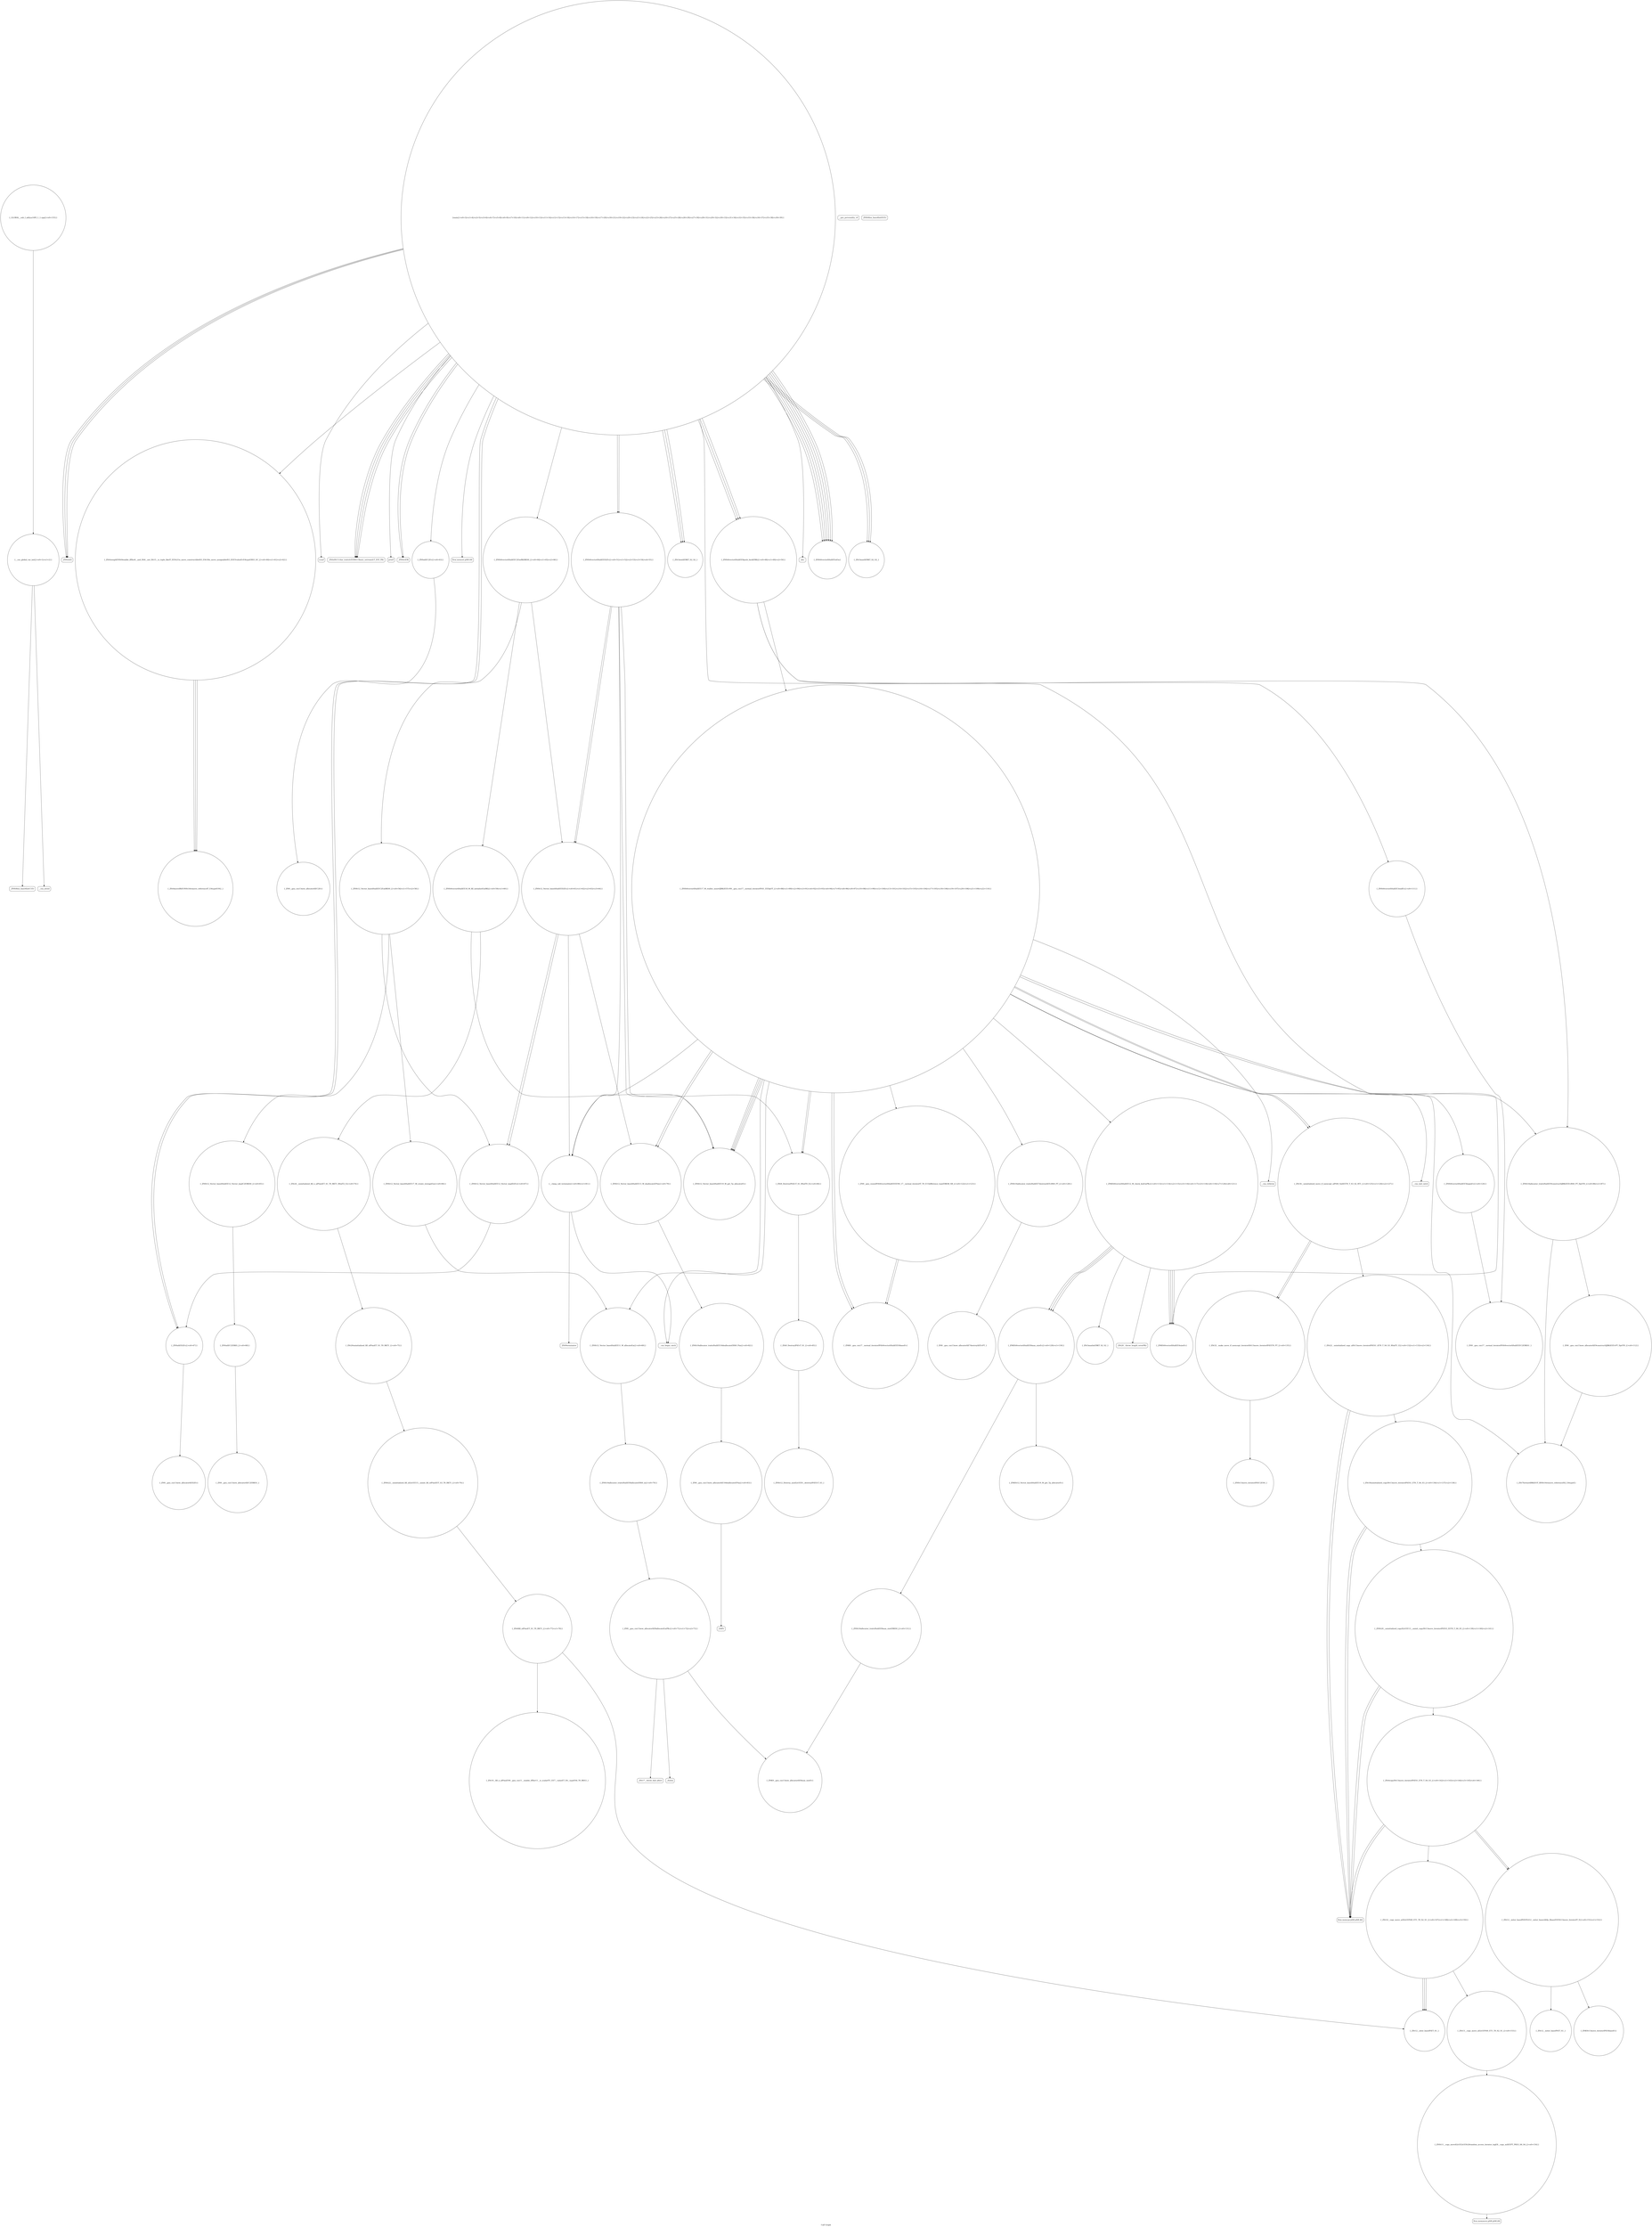 digraph "Call Graph" {
	label="Call Graph";

	Node0x55e2d59e9580 [shape=record,shape=circle,label="{__cxx_global_var_init|{<s0>1|<s1>2}}"];
	Node0x55e2d59e9580:s0 -> Node0x55e2d59e9600[color=black];
	Node0x55e2d59e9580:s1 -> Node0x55e2d59e9700[color=black];
	Node0x55e2d59eac00 [shape=record,shape=circle,label="{_ZSt10__fill_n_aIPimiEN9__gnu_cxx11__enable_ifIXsr11__is_scalarIT1_EE7__valueET_E6__typeES4_T0_RKS3_}"];
	Node0x55e2d59ed2a0 [shape=record,shape=circle,label="{_ZN9__gnu_cxx13new_allocatorIiE7destroyIiEEvPT_}"];
	Node0x55e2d59e9900 [shape=record,shape=Mrecord,label="{_ZNSolsEi}"];
	Node0x55e2d59ebfa0 [shape=record,shape=circle,label="{_ZN9__gnu_cxx13new_allocatorIiE10deallocateEPim|{<s0>83}}"];
	Node0x55e2d59ebfa0:s0 -> Node0x55e2d59ec020[color=black];
	Node0x55e2d59e9c80 [shape=record,shape=Mrecord,label="{__gxx_personality_v0}"];
	Node0x55e2d59ec320 [shape=record,shape=circle,label="{_ZNSt6vectorIiSaIiEE3endEv|{<s0>111}}"];
	Node0x55e2d59ec320:s0 -> Node0x55e2d59ecb20[color=black];
	Node0x55e2d59ea000 [shape=record,shape=circle,label="{_ZNKSt6vectorIiSaIiEE4sizeEv}"];
	Node0x55e2d59ec6a0 [shape=record,shape=circle,label="{_ZNK9__gnu_cxx17__normal_iteratorIPiSt6vectorIiSaIiEEE4baseEv}"];
	Node0x55e2d59ea380 [shape=record,shape=circle,label="{_ZNSt12_Vector_baseIiSaIiEED2Ev|{<s0>61|<s1>62|<s2>63|<s3>64}}"];
	Node0x55e2d59ea380:s0 -> Node0x55e2d59ead00[color=black];
	Node0x55e2d59ea380:s1 -> Node0x55e2d59ea500[color=black];
	Node0x55e2d59ea380:s2 -> Node0x55e2d59ea500[color=black];
	Node0x55e2d59ea380:s3 -> Node0x55e2d59ebda0[color=black];
	Node0x55e2d59eca20 [shape=record,shape=circle,label="{_ZNSt16allocator_traitsISaIiEE8max_sizeERKS0_|{<s0>131}}"];
	Node0x55e2d59eca20:s0 -> Node0x55e2d59ea800[color=black];
	Node0x55e2d59ea700 [shape=record,shape=circle,label="{_ZNSt16allocator_traitsISaIiEE8allocateERS0_m|{<s0>70}}"];
	Node0x55e2d59ea700:s0 -> Node0x55e2d59ea780[color=black];
	Node0x55e2d59ecda0 [shape=record,shape=circle,label="{_ZNSt20__uninitialized_copyILb1EE13__uninit_copyISt13move_iteratorIPiES3_EET0_T_S6_S5_|{<s0>139|<s1>140|<s2>141}}"];
	Node0x55e2d59ecda0:s0 -> Node0x55e2d59ecd20[color=black];
	Node0x55e2d59ecda0:s1 -> Node0x55e2d59ecd20[color=black];
	Node0x55e2d59ecda0:s2 -> Node0x55e2d59ece20[color=black];
	Node0x55e2d59eaa80 [shape=record,shape=circle,label="{_ZSt20uninitialized_fill_nIPimiET_S1_T0_RKT1_|{<s0>75}}"];
	Node0x55e2d59eaa80:s0 -> Node0x55e2d59eab00[color=black];
	Node0x55e2d59ed120 [shape=record,shape=circle,label="{_ZSt12__miter_baseIPiET_S1_}"];
	Node0x55e2d59e9780 [shape=record,shape=circle,label="{main|{<s0>3|<s1>4|<s2>5|<s3>6|<s4>7|<s5>8|<s6>9|<s7>10|<s8>11|<s9>12|<s10>13|<s11>14|<s12>15|<s13>16|<s14>17|<s15>18|<s16>19|<s17>20|<s18>21|<s19>22|<s20>23|<s21>24|<s22>25|<s23>26|<s24>27|<s25>28|<s26>29|<s27>30|<s28>31|<s29>32|<s30>33|<s31>34|<s32>35|<s33>36|<s34>37|<s35>38|<s36>39}}"];
	Node0x55e2d59e9780:s0 -> Node0x55e2d59e9800[color=black];
	Node0x55e2d59e9780:s1 -> Node0x55e2d59e9880[color=black];
	Node0x55e2d59e9780:s2 -> Node0x55e2d59e9900[color=black];
	Node0x55e2d59e9780:s3 -> Node0x55e2d59e9880[color=black];
	Node0x55e2d59e9780:s4 -> Node0x55e2d59e9980[color=black];
	Node0x55e2d59e9780:s5 -> Node0x55e2d59e9a00[color=black];
	Node0x55e2d59e9780:s6 -> Node0x55e2d59e9a00[color=black];
	Node0x55e2d59e9780:s7 -> Node0x55e2d59e9a80[color=black];
	Node0x55e2d59e9780:s8 -> Node0x55e2d59e9900[color=black];
	Node0x55e2d59e9780:s9 -> Node0x55e2d59e9880[color=black];
	Node0x55e2d59e9780:s10 -> Node0x55e2d59e9b00[color=black];
	Node0x55e2d59e9780:s11 -> Node0x55e2d59e9b80[color=black];
	Node0x55e2d59e9780:s12 -> Node0x55e2d59e9c00[color=black];
	Node0x55e2d59e9780:s13 -> Node0x55e2d59e9d00[color=black];
	Node0x55e2d59e9780:s14 -> Node0x55e2d59e9d80[color=black];
	Node0x55e2d59e9780:s15 -> Node0x55e2d59e9e00[color=black];
	Node0x55e2d59e9780:s16 -> Node0x55e2d59e9d00[color=black];
	Node0x55e2d59e9780:s17 -> Node0x55e2d59ea080[color=black];
	Node0x55e2d59e9780:s18 -> Node0x55e2d59e9e80[color=black];
	Node0x55e2d59e9780:s19 -> Node0x55e2d59e9d80[color=black];
	Node0x55e2d59e9780:s20 -> Node0x55e2d59e9e00[color=black];
	Node0x55e2d59e9780:s21 -> Node0x55e2d59e9d80[color=black];
	Node0x55e2d59e9780:s22 -> Node0x55e2d59e9e00[color=black];
	Node0x55e2d59e9780:s23 -> Node0x55e2d59e9f00[color=black];
	Node0x55e2d59e9780:s24 -> Node0x55e2d59e9f00[color=black];
	Node0x55e2d59e9780:s25 -> Node0x55e2d59e9f00[color=black];
	Node0x55e2d59e9780:s26 -> Node0x55e2d59e9f00[color=black];
	Node0x55e2d59e9780:s27 -> Node0x55e2d59e9f80[color=black];
	Node0x55e2d59e9780:s28 -> Node0x55e2d59ea000[color=black];
	Node0x55e2d59e9780:s29 -> Node0x55e2d59e9f00[color=black];
	Node0x55e2d59e9780:s30 -> Node0x55e2d59e9f00[color=black];
	Node0x55e2d59e9780:s31 -> Node0x55e2d59e9f00[color=black];
	Node0x55e2d59e9780:s32 -> Node0x55e2d59e9f80[color=black];
	Node0x55e2d59e9780:s33 -> Node0x55e2d59e9f80[color=black];
	Node0x55e2d59e9780:s34 -> Node0x55e2d59e9900[color=black];
	Node0x55e2d59e9780:s35 -> Node0x55e2d59e9880[color=black];
	Node0x55e2d59e9780:s36 -> Node0x55e2d59ea080[color=black];
	Node0x55e2d59ebe20 [shape=record,shape=Mrecord,label="{__cxa_begin_catch}"];
	Node0x55e2d59e9b00 [shape=record,shape=Mrecord,label="{llvm.memset.p0i8.i64}"];
	Node0x55e2d59ec1a0 [shape=record,shape=circle,label="{_ZNSt12_Destroy_auxILb1EE9__destroyIPiEEvT_S3_}"];
	Node0x55e2d59e9e80 [shape=record,shape=Mrecord,label="{abs}"];
	Node0x55e2d59ec520 [shape=record,shape=circle,label="{_ZN9__gnu_cxxmiIPiSt6vectorIiSaIiEEEENS_17__normal_iteratorIT_T0_E15difference_typeERKS8_SB_|{<s0>122|<s1>123}}"];
	Node0x55e2d59ec520:s0 -> Node0x55e2d59ec6a0[color=black];
	Node0x55e2d59ec520:s1 -> Node0x55e2d59ec6a0[color=black];
	Node0x55e2d59ea200 [shape=record,shape=circle,label="{_ZSt4moveIRiEONSt16remove_referenceIT_E4typeEOS2_}"];
	Node0x55e2d59ec8a0 [shape=record,shape=circle,label="{_ZNKSt6vectorIiSaIiEE8max_sizeEv|{<s0>129|<s1>130}}"];
	Node0x55e2d59ec8a0:s0 -> Node0x55e2d59ecaa0[color=black];
	Node0x55e2d59ec8a0:s1 -> Node0x55e2d59eca20[color=black];
	Node0x55e2d59ea580 [shape=record,shape=circle,label="{_ZNSaIiEC2ERKS_|{<s0>68}}"];
	Node0x55e2d59ea580:s0 -> Node0x55e2d59ea600[color=black];
	Node0x55e2d59ecc20 [shape=record,shape=circle,label="{_ZSt32__make_move_if_noexcept_iteratorIiSt13move_iteratorIPiEET0_PT_|{<s0>135}}"];
	Node0x55e2d59ecc20:s0 -> Node0x55e2d59ed220[color=black];
	Node0x55e2d59ea900 [shape=record,shape=Mrecord,label="{_Znwm}"];
	Node0x55e2d59ecfa0 [shape=record,shape=circle,label="{_ZSt13__copy_move_aILb1EPiS0_ET1_T0_S2_S1_|{<s0>153}}"];
	Node0x55e2d59ecfa0:s0 -> Node0x55e2d59ed020[color=black];
	Node0x55e2d59e9600 [shape=record,shape=Mrecord,label="{_ZNSt8ios_base4InitC1Ev}"];
	Node0x55e2d59eac80 [shape=record,shape=circle,label="{_ZSt12__niter_baseIPiET_S1_}"];
	Node0x55e2d59ed320 [shape=record,shape=circle,label="{_GLOBAL__sub_I_aditya1495_1_1.cpp|{<s0>155}}"];
	Node0x55e2d59ed320:s0 -> Node0x55e2d59e9580[color=black];
	Node0x55e2d59e9980 [shape=record,shape=Mrecord,label="{printf}"];
	Node0x55e2d59ec020 [shape=record,shape=Mrecord,label="{_ZdlPv}"];
	Node0x55e2d59e9d00 [shape=record,shape=circle,label="{_ZNSaIiED2Ev|{<s0>47}}"];
	Node0x55e2d59e9d00:s0 -> Node0x55e2d59ea180[color=black];
	Node0x55e2d59ec3a0 [shape=record,shape=circle,label="{_ZN9__gnu_cxx13new_allocatorIiE9constructIiJRKiEEEvPT_DpOT0_|{<s0>112}}"];
	Node0x55e2d59ec3a0:s0 -> Node0x55e2d59ec420[color=black];
	Node0x55e2d59ea080 [shape=record,shape=circle,label="{_ZNSt6vectorIiSaIiEED2Ev|{<s0>51|<s1>52|<s2>53|<s3>54|<s4>55}}"];
	Node0x55e2d59ea080:s0 -> Node0x55e2d59eaa00[color=black];
	Node0x55e2d59ea080:s1 -> Node0x55e2d59ec0a0[color=black];
	Node0x55e2d59ea080:s2 -> Node0x55e2d59ea380[color=black];
	Node0x55e2d59ea080:s3 -> Node0x55e2d59ea380[color=black];
	Node0x55e2d59ea080:s4 -> Node0x55e2d59ebda0[color=black];
	Node0x55e2d59ec720 [shape=record,shape=circle,label="{_ZNSt16allocator_traitsISaIiEE7destroyIiEEvRS0_PT_|{<s0>128}}"];
	Node0x55e2d59ec720:s0 -> Node0x55e2d59ed2a0[color=black];
	Node0x55e2d59ea400 [shape=record,shape=circle,label="{_ZNSt12_Vector_baseIiSaIiEE12_Vector_implC2ERKS0_|{<s0>65}}"];
	Node0x55e2d59ea400:s0 -> Node0x55e2d59ea580[color=black];
	Node0x55e2d59ecaa0 [shape=record,shape=circle,label="{_ZNKSt12_Vector_baseIiSaIiEE19_M_get_Tp_allocatorEv}"];
	Node0x55e2d59ea780 [shape=record,shape=circle,label="{_ZN9__gnu_cxx13new_allocatorIiE8allocateEmPKv|{<s0>71|<s1>72|<s2>73}}"];
	Node0x55e2d59ea780:s0 -> Node0x55e2d59ea800[color=black];
	Node0x55e2d59ea780:s1 -> Node0x55e2d59ea880[color=black];
	Node0x55e2d59ea780:s2 -> Node0x55e2d59ea900[color=black];
	Node0x55e2d59ece20 [shape=record,shape=circle,label="{_ZSt4copyISt13move_iteratorIPiES1_ET0_T_S4_S3_|{<s0>142|<s1>143|<s2>144|<s3>145|<s4>146}}"];
	Node0x55e2d59ece20:s0 -> Node0x55e2d59ecd20[color=black];
	Node0x55e2d59ece20:s1 -> Node0x55e2d59ecf20[color=black];
	Node0x55e2d59ece20:s2 -> Node0x55e2d59ecd20[color=black];
	Node0x55e2d59ece20:s3 -> Node0x55e2d59ecf20[color=black];
	Node0x55e2d59ece20:s4 -> Node0x55e2d59ecea0[color=black];
	Node0x55e2d59eab00 [shape=record,shape=circle,label="{_ZNSt22__uninitialized_fill_nILb1EE15__uninit_fill_nIPimiEET_S3_T0_RKT1_|{<s0>76}}"];
	Node0x55e2d59eab00:s0 -> Node0x55e2d59eab80[color=black];
	Node0x55e2d59ed1a0 [shape=record,shape=circle,label="{_ZNKSt13move_iteratorIPiE4baseEv}"];
	Node0x55e2d59e9800 [shape=record,shape=Mrecord,label="{scanf}"];
	Node0x55e2d59ebea0 [shape=record,shape=Mrecord,label="{_ZSt9terminatev}"];
	Node0x55e2d59e9b80 [shape=record,shape=circle,label="{_ZNSaIiEC2Ev|{<s0>43}}"];
	Node0x55e2d59e9b80:s0 -> Node0x55e2d59ea100[color=black];
	Node0x55e2d59ec220 [shape=record,shape=circle,label="{_ZNSt16allocator_traitsISaIiEE9constructIiJRKiEEEvRS0_PT_DpOT0_|{<s0>86|<s1>87}}"];
	Node0x55e2d59ec220:s0 -> Node0x55e2d59ec420[color=black];
	Node0x55e2d59ec220:s1 -> Node0x55e2d59ec3a0[color=black];
	Node0x55e2d59e9f00 [shape=record,shape=circle,label="{_ZNSt6vectorIiSaIiEEixEm}"];
	Node0x55e2d59ec5a0 [shape=record,shape=circle,label="{_ZNSt6vectorIiSaIiEE5beginEv|{<s0>124}}"];
	Node0x55e2d59ec5a0:s0 -> Node0x55e2d59ecb20[color=black];
	Node0x55e2d59ea280 [shape=record,shape=circle,label="{_ZNSt12_Vector_baseIiSaIiEEC2EmRKS0_|{<s0>56|<s1>57|<s2>58}}"];
	Node0x55e2d59ea280:s0 -> Node0x55e2d59ea400[color=black];
	Node0x55e2d59ea280:s1 -> Node0x55e2d59ea480[color=black];
	Node0x55e2d59ea280:s2 -> Node0x55e2d59ea500[color=black];
	Node0x55e2d59ec920 [shape=record,shape=Mrecord,label="{_ZSt20__throw_length_errorPKc}"];
	Node0x55e2d59ea600 [shape=record,shape=circle,label="{_ZN9__gnu_cxx13new_allocatorIiEC2ERKS1_}"];
	Node0x55e2d59ecca0 [shape=record,shape=circle,label="{_ZSt18uninitialized_copyISt13move_iteratorIPiES1_ET0_T_S4_S3_|{<s0>136|<s1>137|<s2>138}}"];
	Node0x55e2d59ecca0:s0 -> Node0x55e2d59ecd20[color=black];
	Node0x55e2d59ecca0:s1 -> Node0x55e2d59ecd20[color=black];
	Node0x55e2d59ecca0:s2 -> Node0x55e2d59ecda0[color=black];
	Node0x55e2d59ea980 [shape=record,shape=circle,label="{_ZSt24__uninitialized_fill_n_aIPimiiET_S1_T0_RKT1_RSaIT2_E|{<s0>74}}"];
	Node0x55e2d59ea980:s0 -> Node0x55e2d59eaa80[color=black];
	Node0x55e2d59ed020 [shape=record,shape=circle,label="{_ZNSt11__copy_moveILb1ELb1ESt26random_access_iterator_tagE8__copy_mIiEEPT_PKS3_S6_S4_|{<s0>154}}"];
	Node0x55e2d59ed020:s0 -> Node0x55e2d59ed0a0[color=black];
	Node0x55e2d59e9680 [shape=record,shape=Mrecord,label="{_ZNSt8ios_base4InitD1Ev}"];
	Node0x55e2d59ead00 [shape=record,shape=circle,label="{_ZNSt12_Vector_baseIiSaIiEE13_M_deallocateEPim|{<s0>79}}"];
	Node0x55e2d59ead00:s0 -> Node0x55e2d59ebf20[color=black];
	Node0x55e2d59e9a00 [shape=record,shape=Mrecord,label="{_ZNSirsERi}"];
	Node0x55e2d59ec0a0 [shape=record,shape=circle,label="{_ZSt8_DestroyIPiiEvT_S1_RSaIT0_E|{<s0>84}}"];
	Node0x55e2d59ec0a0:s0 -> Node0x55e2d59ec120[color=black];
	Node0x55e2d59e9d80 [shape=record,shape=circle,label="{_ZSt3minIiERKT_S2_S2_}"];
	Node0x55e2d59ec420 [shape=record,shape=circle,label="{_ZSt7forwardIRKiEOT_RNSt16remove_referenceIS2_E4typeE}"];
	Node0x55e2d59ea100 [shape=record,shape=circle,label="{_ZN9__gnu_cxx13new_allocatorIiEC2Ev}"];
	Node0x55e2d59ec7a0 [shape=record,shape=Mrecord,label="{__cxa_rethrow}"];
	Node0x55e2d59ea480 [shape=record,shape=circle,label="{_ZNSt12_Vector_baseIiSaIiEE17_M_create_storageEm|{<s0>66}}"];
	Node0x55e2d59ea480:s0 -> Node0x55e2d59ea680[color=black];
	Node0x55e2d59ecb20 [shape=record,shape=circle,label="{_ZN9__gnu_cxx17__normal_iteratorIPiSt6vectorIiSaIiEEEC2ERKS1_}"];
	Node0x55e2d59ea800 [shape=record,shape=circle,label="{_ZNK9__gnu_cxx13new_allocatorIiE8max_sizeEv}"];
	Node0x55e2d59ecea0 [shape=record,shape=circle,label="{_ZSt14__copy_move_a2ILb1EPiS0_ET1_T0_S2_S1_|{<s0>147|<s1>148|<s2>149|<s3>150}}"];
	Node0x55e2d59ecea0:s0 -> Node0x55e2d59eac80[color=black];
	Node0x55e2d59ecea0:s1 -> Node0x55e2d59eac80[color=black];
	Node0x55e2d59ecea0:s2 -> Node0x55e2d59eac80[color=black];
	Node0x55e2d59ecea0:s3 -> Node0x55e2d59ecfa0[color=black];
	Node0x55e2d59eab80 [shape=record,shape=circle,label="{_ZSt6fill_nIPimiET_S1_T0_RKT1_|{<s0>77|<s1>78}}"];
	Node0x55e2d59eab80:s0 -> Node0x55e2d59eac80[color=black];
	Node0x55e2d59eab80:s1 -> Node0x55e2d59eac00[color=black];
	Node0x55e2d59ed220 [shape=record,shape=circle,label="{_ZNSt13move_iteratorIPiEC2ES0_}"];
	Node0x55e2d59e9880 [shape=record,shape=Mrecord,label="{_ZStlsISt11char_traitsIcEERSt13basic_ostreamIcT_ES5_PKc}"];
	Node0x55e2d59ebf20 [shape=record,shape=circle,label="{_ZNSt16allocator_traitsISaIiEE10deallocateERS0_Pim|{<s0>82}}"];
	Node0x55e2d59ebf20:s0 -> Node0x55e2d59ebfa0[color=black];
	Node0x55e2d59e9c00 [shape=record,shape=circle,label="{_ZNSt6vectorIiSaIiEEC2EmRKiRKS0_|{<s0>44|<s1>45|<s2>46}}"];
	Node0x55e2d59e9c00:s0 -> Node0x55e2d59ea280[color=black];
	Node0x55e2d59e9c00:s1 -> Node0x55e2d59ea300[color=black];
	Node0x55e2d59e9c00:s2 -> Node0x55e2d59ea380[color=black];
	Node0x55e2d59ec2a0 [shape=record,shape=circle,label="{_ZNSt6vectorIiSaIiEE17_M_realloc_insertIJRKiEEEvN9__gnu_cxx17__normal_iteratorIPiS1_EEDpOT_|{<s0>88|<s1>89|<s2>90|<s3>91|<s4>92|<s5>93|<s6>94|<s7>95|<s8>96|<s9>97|<s10>98|<s11>99|<s12>100|<s13>101|<s14>102|<s15>103|<s16>104|<s17>105|<s18>106|<s19>107|<s20>108|<s21>109|<s22>110}}"];
	Node0x55e2d59ec2a0:s0 -> Node0x55e2d59ec4a0[color=black];
	Node0x55e2d59ec2a0:s1 -> Node0x55e2d59ec5a0[color=black];
	Node0x55e2d59ec2a0:s2 -> Node0x55e2d59ec520[color=black];
	Node0x55e2d59ec2a0:s3 -> Node0x55e2d59ea680[color=black];
	Node0x55e2d59ec2a0:s4 -> Node0x55e2d59ec420[color=black];
	Node0x55e2d59ec2a0:s5 -> Node0x55e2d59ec220[color=black];
	Node0x55e2d59ec2a0:s6 -> Node0x55e2d59ec6a0[color=black];
	Node0x55e2d59ec2a0:s7 -> Node0x55e2d59eaa00[color=black];
	Node0x55e2d59ec2a0:s8 -> Node0x55e2d59ec620[color=black];
	Node0x55e2d59ec2a0:s9 -> Node0x55e2d59ec6a0[color=black];
	Node0x55e2d59ec2a0:s10 -> Node0x55e2d59eaa00[color=black];
	Node0x55e2d59ec2a0:s11 -> Node0x55e2d59ec620[color=black];
	Node0x55e2d59ec2a0:s12 -> Node0x55e2d59ebe20[color=black];
	Node0x55e2d59ec2a0:s13 -> Node0x55e2d59ec720[color=black];
	Node0x55e2d59ec2a0:s14 -> Node0x55e2d59ec820[color=black];
	Node0x55e2d59ec2a0:s15 -> Node0x55e2d59eaa00[color=black];
	Node0x55e2d59ec2a0:s16 -> Node0x55e2d59ec0a0[color=black];
	Node0x55e2d59ec2a0:s17 -> Node0x55e2d59ead00[color=black];
	Node0x55e2d59ec2a0:s18 -> Node0x55e2d59ec7a0[color=black];
	Node0x55e2d59ec2a0:s19 -> Node0x55e2d59eaa00[color=black];
	Node0x55e2d59ec2a0:s20 -> Node0x55e2d59ec0a0[color=black];
	Node0x55e2d59ec2a0:s21 -> Node0x55e2d59ead00[color=black];
	Node0x55e2d59ec2a0:s22 -> Node0x55e2d59ebda0[color=black];
	Node0x55e2d59e9f80 [shape=record,shape=circle,label="{_ZSt3maxIiERKT_S2_S2_}"];
	Node0x55e2d59ec620 [shape=record,shape=circle,label="{_ZSt34__uninitialized_move_if_noexcept_aIPiS0_SaIiEET0_T_S3_S2_RT1_|{<s0>125|<s1>126|<s2>127}}"];
	Node0x55e2d59ec620:s0 -> Node0x55e2d59ecc20[color=black];
	Node0x55e2d59ec620:s1 -> Node0x55e2d59ecc20[color=black];
	Node0x55e2d59ec620:s2 -> Node0x55e2d59ecba0[color=black];
	Node0x55e2d59ea300 [shape=record,shape=circle,label="{_ZNSt6vectorIiSaIiEE18_M_fill_initializeEmRKi|{<s0>59|<s1>60}}"];
	Node0x55e2d59ea300:s0 -> Node0x55e2d59eaa00[color=black];
	Node0x55e2d59ea300:s1 -> Node0x55e2d59ea980[color=black];
	Node0x55e2d59ec9a0 [shape=record,shape=circle,label="{_ZSt3maxImERKT_S2_S2_}"];
	Node0x55e2d59ea680 [shape=record,shape=circle,label="{_ZNSt12_Vector_baseIiSaIiEE11_M_allocateEm|{<s0>69}}"];
	Node0x55e2d59ea680:s0 -> Node0x55e2d59ea700[color=black];
	Node0x55e2d59ecd20 [shape=record,shape=Mrecord,label="{llvm.memcpy.p0i8.p0i8.i64}"];
	Node0x55e2d59eaa00 [shape=record,shape=circle,label="{_ZNSt12_Vector_baseIiSaIiEE19_M_get_Tp_allocatorEv}"];
	Node0x55e2d59ed0a0 [shape=record,shape=Mrecord,label="{llvm.memmove.p0i8.p0i8.i64}"];
	Node0x55e2d59e9700 [shape=record,shape=Mrecord,label="{__cxa_atexit}"];
	Node0x55e2d59ebda0 [shape=record,shape=circle,label="{__clang_call_terminate|{<s0>80|<s1>81}}"];
	Node0x55e2d59ebda0:s0 -> Node0x55e2d59ebe20[color=black];
	Node0x55e2d59ebda0:s1 -> Node0x55e2d59ebea0[color=black];
	Node0x55e2d59e9a80 [shape=record,shape=circle,label="{_ZSt4swapIiENSt9enable_ifIXsr6__and_ISt6__not_ISt15__is_tuple_likeIT_EESt21is_move_constructibleIS3_ESt18is_move_assignableIS3_EEE5valueEvE4typeERS3_SC_|{<s0>40|<s1>41|<s2>42}}"];
	Node0x55e2d59e9a80:s0 -> Node0x55e2d59ea200[color=black];
	Node0x55e2d59e9a80:s1 -> Node0x55e2d59ea200[color=black];
	Node0x55e2d59e9a80:s2 -> Node0x55e2d59ea200[color=black];
	Node0x55e2d59ec120 [shape=record,shape=circle,label="{_ZSt8_DestroyIPiEvT_S1_|{<s0>85}}"];
	Node0x55e2d59ec120:s0 -> Node0x55e2d59ec1a0[color=black];
	Node0x55e2d59e9e00 [shape=record,shape=circle,label="{_ZNSt6vectorIiSaIiEE9push_backERKi|{<s0>48|<s1>49|<s2>50}}"];
	Node0x55e2d59e9e00:s0 -> Node0x55e2d59ec220[color=black];
	Node0x55e2d59e9e00:s1 -> Node0x55e2d59ec320[color=black];
	Node0x55e2d59e9e00:s2 -> Node0x55e2d59ec2a0[color=black];
	Node0x55e2d59ec4a0 [shape=record,shape=circle,label="{_ZNKSt6vectorIiSaIiEE12_M_check_lenEmPKc|{<s0>113|<s1>114|<s2>115|<s3>116|<s4>117|<s5>118|<s6>119|<s7>120|<s8>121}}"];
	Node0x55e2d59ec4a0:s0 -> Node0x55e2d59ec8a0[color=black];
	Node0x55e2d59ec4a0:s1 -> Node0x55e2d59ea000[color=black];
	Node0x55e2d59ec4a0:s2 -> Node0x55e2d59ec920[color=black];
	Node0x55e2d59ec4a0:s3 -> Node0x55e2d59ea000[color=black];
	Node0x55e2d59ec4a0:s4 -> Node0x55e2d59ea000[color=black];
	Node0x55e2d59ec4a0:s5 -> Node0x55e2d59ec9a0[color=black];
	Node0x55e2d59ec4a0:s6 -> Node0x55e2d59ea000[color=black];
	Node0x55e2d59ec4a0:s7 -> Node0x55e2d59ec8a0[color=black];
	Node0x55e2d59ec4a0:s8 -> Node0x55e2d59ec8a0[color=black];
	Node0x55e2d59ea180 [shape=record,shape=circle,label="{_ZN9__gnu_cxx13new_allocatorIiED2Ev}"];
	Node0x55e2d59ec820 [shape=record,shape=Mrecord,label="{__cxa_end_catch}"];
	Node0x55e2d59ea500 [shape=record,shape=circle,label="{_ZNSt12_Vector_baseIiSaIiEE12_Vector_implD2Ev|{<s0>67}}"];
	Node0x55e2d59ea500:s0 -> Node0x55e2d59e9d00[color=black];
	Node0x55e2d59ecba0 [shape=record,shape=circle,label="{_ZSt22__uninitialized_copy_aISt13move_iteratorIPiES1_iET0_T_S4_S3_RSaIT1_E|{<s0>132|<s1>133|<s2>134}}"];
	Node0x55e2d59ecba0:s0 -> Node0x55e2d59ecd20[color=black];
	Node0x55e2d59ecba0:s1 -> Node0x55e2d59ecd20[color=black];
	Node0x55e2d59ecba0:s2 -> Node0x55e2d59ecca0[color=black];
	Node0x55e2d59ea880 [shape=record,shape=Mrecord,label="{_ZSt17__throw_bad_allocv}"];
	Node0x55e2d59ecf20 [shape=record,shape=circle,label="{_ZSt12__miter_baseIPiEDTcl12__miter_basecldtfp_4baseEEESt13move_iteratorIT_E|{<s0>151|<s1>152}}"];
	Node0x55e2d59ecf20:s0 -> Node0x55e2d59ed1a0[color=black];
	Node0x55e2d59ecf20:s1 -> Node0x55e2d59ed120[color=black];
}
